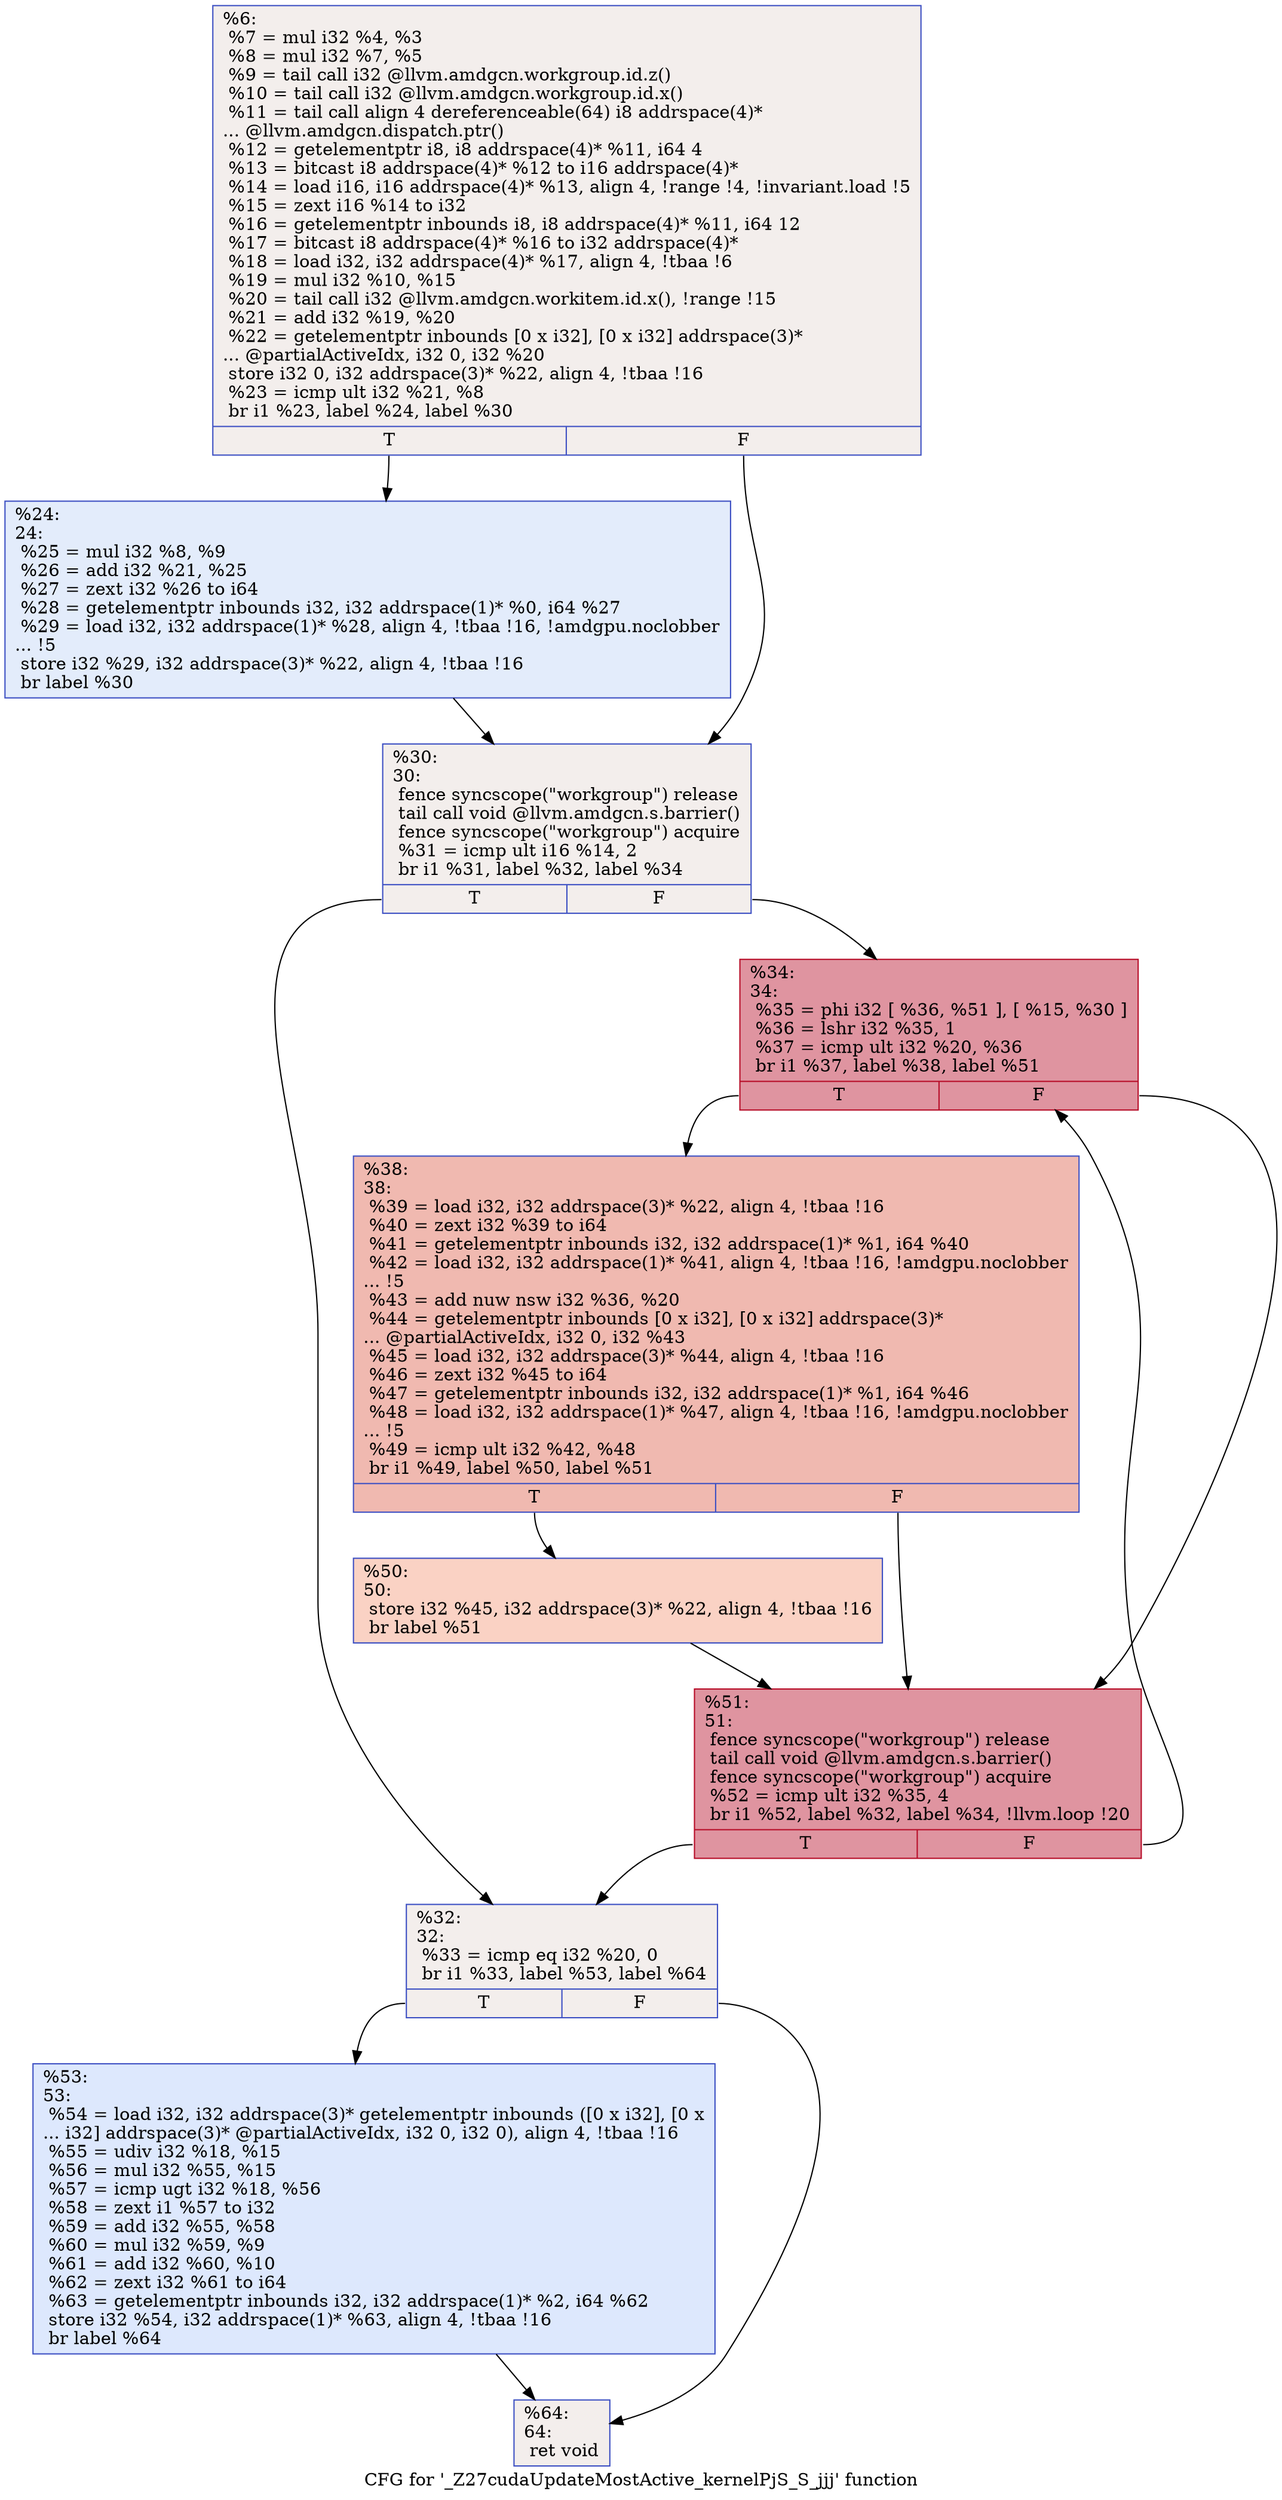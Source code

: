 digraph "CFG for '_Z27cudaUpdateMostActive_kernelPjS_S_jjj' function" {
	label="CFG for '_Z27cudaUpdateMostActive_kernelPjS_S_jjj' function";

	Node0x5d035f0 [shape=record,color="#3d50c3ff", style=filled, fillcolor="#e3d9d370",label="{%6:\l  %7 = mul i32 %4, %3\l  %8 = mul i32 %7, %5\l  %9 = tail call i32 @llvm.amdgcn.workgroup.id.z()\l  %10 = tail call i32 @llvm.amdgcn.workgroup.id.x()\l  %11 = tail call align 4 dereferenceable(64) i8 addrspace(4)*\l... @llvm.amdgcn.dispatch.ptr()\l  %12 = getelementptr i8, i8 addrspace(4)* %11, i64 4\l  %13 = bitcast i8 addrspace(4)* %12 to i16 addrspace(4)*\l  %14 = load i16, i16 addrspace(4)* %13, align 4, !range !4, !invariant.load !5\l  %15 = zext i16 %14 to i32\l  %16 = getelementptr inbounds i8, i8 addrspace(4)* %11, i64 12\l  %17 = bitcast i8 addrspace(4)* %16 to i32 addrspace(4)*\l  %18 = load i32, i32 addrspace(4)* %17, align 4, !tbaa !6\l  %19 = mul i32 %10, %15\l  %20 = tail call i32 @llvm.amdgcn.workitem.id.x(), !range !15\l  %21 = add i32 %19, %20\l  %22 = getelementptr inbounds [0 x i32], [0 x i32] addrspace(3)*\l... @partialActiveIdx, i32 0, i32 %20\l  store i32 0, i32 addrspace(3)* %22, align 4, !tbaa !16\l  %23 = icmp ult i32 %21, %8\l  br i1 %23, label %24, label %30\l|{<s0>T|<s1>F}}"];
	Node0x5d035f0:s0 -> Node0x5d05e70;
	Node0x5d035f0:s1 -> Node0x5d05f00;
	Node0x5d05e70 [shape=record,color="#3d50c3ff", style=filled, fillcolor="#bfd3f670",label="{%24:\l24:                                               \l  %25 = mul i32 %8, %9\l  %26 = add i32 %21, %25\l  %27 = zext i32 %26 to i64\l  %28 = getelementptr inbounds i32, i32 addrspace(1)* %0, i64 %27\l  %29 = load i32, i32 addrspace(1)* %28, align 4, !tbaa !16, !amdgpu.noclobber\l... !5\l  store i32 %29, i32 addrspace(3)* %22, align 4, !tbaa !16\l  br label %30\l}"];
	Node0x5d05e70 -> Node0x5d05f00;
	Node0x5d05f00 [shape=record,color="#3d50c3ff", style=filled, fillcolor="#e3d9d370",label="{%30:\l30:                                               \l  fence syncscope(\"workgroup\") release\l  tail call void @llvm.amdgcn.s.barrier()\l  fence syncscope(\"workgroup\") acquire\l  %31 = icmp ult i16 %14, 2\l  br i1 %31, label %32, label %34\l|{<s0>T|<s1>F}}"];
	Node0x5d05f00:s0 -> Node0x5d073a0;
	Node0x5d05f00:s1 -> Node0x5d073f0;
	Node0x5d073a0 [shape=record,color="#3d50c3ff", style=filled, fillcolor="#e3d9d370",label="{%32:\l32:                                               \l  %33 = icmp eq i32 %20, 0\l  br i1 %33, label %53, label %64\l|{<s0>T|<s1>F}}"];
	Node0x5d073a0:s0 -> Node0x5d05440;
	Node0x5d073a0:s1 -> Node0x5d07740;
	Node0x5d073f0 [shape=record,color="#b70d28ff", style=filled, fillcolor="#b70d2870",label="{%34:\l34:                                               \l  %35 = phi i32 [ %36, %51 ], [ %15, %30 ]\l  %36 = lshr i32 %35, 1\l  %37 = icmp ult i32 %20, %36\l  br i1 %37, label %38, label %51\l|{<s0>T|<s1>F}}"];
	Node0x5d073f0:s0 -> Node0x5d07b10;
	Node0x5d073f0:s1 -> Node0x5d07880;
	Node0x5d07b10 [shape=record,color="#3d50c3ff", style=filled, fillcolor="#de614d70",label="{%38:\l38:                                               \l  %39 = load i32, i32 addrspace(3)* %22, align 4, !tbaa !16\l  %40 = zext i32 %39 to i64\l  %41 = getelementptr inbounds i32, i32 addrspace(1)* %1, i64 %40\l  %42 = load i32, i32 addrspace(1)* %41, align 4, !tbaa !16, !amdgpu.noclobber\l... !5\l  %43 = add nuw nsw i32 %36, %20\l  %44 = getelementptr inbounds [0 x i32], [0 x i32] addrspace(3)*\l... @partialActiveIdx, i32 0, i32 %43\l  %45 = load i32, i32 addrspace(3)* %44, align 4, !tbaa !16\l  %46 = zext i32 %45 to i64\l  %47 = getelementptr inbounds i32, i32 addrspace(1)* %1, i64 %46\l  %48 = load i32, i32 addrspace(1)* %47, align 4, !tbaa !16, !amdgpu.noclobber\l... !5\l  %49 = icmp ult i32 %42, %48\l  br i1 %49, label %50, label %51\l|{<s0>T|<s1>F}}"];
	Node0x5d07b10:s0 -> Node0x5d08250;
	Node0x5d07b10:s1 -> Node0x5d07880;
	Node0x5d08250 [shape=record,color="#3d50c3ff", style=filled, fillcolor="#f4987a70",label="{%50:\l50:                                               \l  store i32 %45, i32 addrspace(3)* %22, align 4, !tbaa !16\l  br label %51\l}"];
	Node0x5d08250 -> Node0x5d07880;
	Node0x5d07880 [shape=record,color="#b70d28ff", style=filled, fillcolor="#b70d2870",label="{%51:\l51:                                               \l  fence syncscope(\"workgroup\") release\l  tail call void @llvm.amdgcn.s.barrier()\l  fence syncscope(\"workgroup\") acquire\l  %52 = icmp ult i32 %35, 4\l  br i1 %52, label %32, label %34, !llvm.loop !20\l|{<s0>T|<s1>F}}"];
	Node0x5d07880:s0 -> Node0x5d073a0;
	Node0x5d07880:s1 -> Node0x5d073f0;
	Node0x5d05440 [shape=record,color="#3d50c3ff", style=filled, fillcolor="#b2ccfb70",label="{%53:\l53:                                               \l  %54 = load i32, i32 addrspace(3)* getelementptr inbounds ([0 x i32], [0 x\l... i32] addrspace(3)* @partialActiveIdx, i32 0, i32 0), align 4, !tbaa !16\l  %55 = udiv i32 %18, %15\l  %56 = mul i32 %55, %15\l  %57 = icmp ugt i32 %18, %56\l  %58 = zext i1 %57 to i32\l  %59 = add i32 %55, %58\l  %60 = mul i32 %59, %9\l  %61 = add i32 %60, %10\l  %62 = zext i32 %61 to i64\l  %63 = getelementptr inbounds i32, i32 addrspace(1)* %2, i64 %62\l  store i32 %54, i32 addrspace(1)* %63, align 4, !tbaa !16\l  br label %64\l}"];
	Node0x5d05440 -> Node0x5d07740;
	Node0x5d07740 [shape=record,color="#3d50c3ff", style=filled, fillcolor="#e3d9d370",label="{%64:\l64:                                               \l  ret void\l}"];
}
